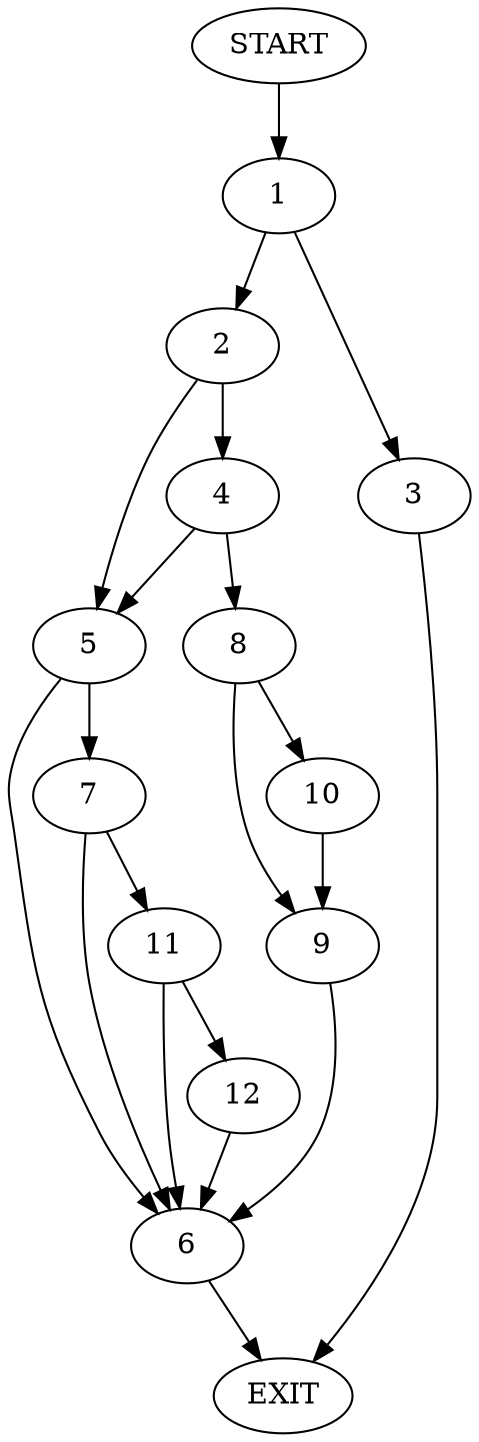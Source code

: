 digraph {
0 [label="START"]
13 [label="EXIT"]
0 -> 1
1 -> 2
1 -> 3
3 -> 13
2 -> 4
2 -> 5
5 -> 6
5 -> 7
4 -> 5
4 -> 8
8 -> 9
8 -> 10
9 -> 6
10 -> 9
6 -> 13
7 -> 6
7 -> 11
11 -> 12
11 -> 6
12 -> 6
}
